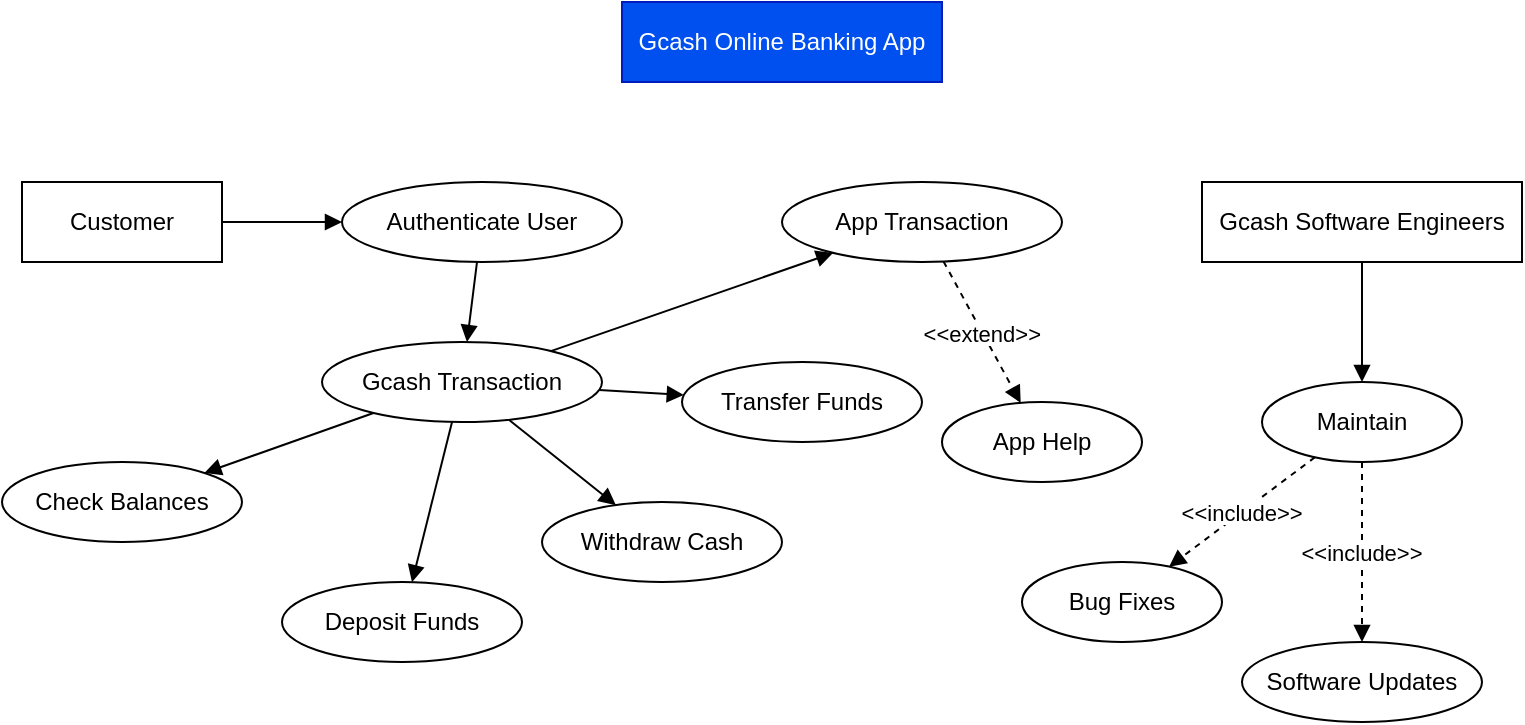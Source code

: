 <mxfile version="27.1.6">
  <diagram name="Gcash Use Case Diagram" id="9jzhFvEhGv-t-wS3Q8fd">
    <mxGraphModel dx="1106" dy="605" grid="1" gridSize="10" guides="1" tooltips="1" connect="1" arrows="1" fold="1" page="1" pageScale="1" pageWidth="850" pageHeight="1100" math="0" shadow="0">
      <root>
        <mxCell id="0" />
        <mxCell id="1" parent="0" />
        <mxCell id="osUr1x6TVg4C8QHSbOdu-1" value="Customer" style="shape=rectangle;whiteSpace=wrap;html=1;" parent="1" vertex="1">
          <mxGeometry x="30" y="110" width="100" height="40" as="geometry" />
        </mxCell>
        <mxCell id="osUr1x6TVg4C8QHSbOdu-2" value="Gcash Software Engineers" style="shape=rectangle;whiteSpace=wrap;html=1;" parent="1" vertex="1">
          <mxGeometry x="620" y="110" width="160" height="40" as="geometry" />
        </mxCell>
        <mxCell id="osUr1x6TVg4C8QHSbOdu-3" value="Authenticate User" style="ellipse;whiteSpace=wrap;html=1;" parent="1" vertex="1">
          <mxGeometry x="190" y="110" width="140" height="40" as="geometry" />
        </mxCell>
        <mxCell id="osUr1x6TVg4C8QHSbOdu-4" value="Gcash Transaction" style="ellipse;whiteSpace=wrap;html=1;" parent="1" vertex="1">
          <mxGeometry x="180" y="190" width="140" height="40" as="geometry" />
        </mxCell>
        <mxCell id="osUr1x6TVg4C8QHSbOdu-5" value="Check Balances" style="ellipse;whiteSpace=wrap;html=1;" parent="1" vertex="1">
          <mxGeometry x="20" y="250" width="120" height="40" as="geometry" />
        </mxCell>
        <mxCell id="osUr1x6TVg4C8QHSbOdu-6" value="Deposit Funds" style="ellipse;whiteSpace=wrap;html=1;" parent="1" vertex="1">
          <mxGeometry x="160" y="310" width="120" height="40" as="geometry" />
        </mxCell>
        <mxCell id="osUr1x6TVg4C8QHSbOdu-7" value="Withdraw Cash" style="ellipse;whiteSpace=wrap;html=1;" parent="1" vertex="1">
          <mxGeometry x="290" y="270" width="120" height="40" as="geometry" />
        </mxCell>
        <mxCell id="osUr1x6TVg4C8QHSbOdu-8" value="Transfer Funds" style="ellipse;whiteSpace=wrap;html=1;" parent="1" vertex="1">
          <mxGeometry x="360" y="200" width="120" height="40" as="geometry" />
        </mxCell>
        <mxCell id="osUr1x6TVg4C8QHSbOdu-9" value="App Transaction" style="ellipse;whiteSpace=wrap;html=1;" parent="1" vertex="1">
          <mxGeometry x="410" y="110" width="140" height="40" as="geometry" />
        </mxCell>
        <mxCell id="osUr1x6TVg4C8QHSbOdu-10" value="App Help" style="ellipse;whiteSpace=wrap;html=1;" parent="1" vertex="1">
          <mxGeometry x="490" y="220" width="100" height="40" as="geometry" />
        </mxCell>
        <mxCell id="osUr1x6TVg4C8QHSbOdu-11" value="Maintain" style="ellipse;whiteSpace=wrap;html=1;" parent="1" vertex="1">
          <mxGeometry x="650" y="210" width="100" height="40" as="geometry" />
        </mxCell>
        <mxCell id="osUr1x6TVg4C8QHSbOdu-12" value="Bug Fixes" style="ellipse;whiteSpace=wrap;html=1;" parent="1" vertex="1">
          <mxGeometry x="530" y="300" width="100" height="40" as="geometry" />
        </mxCell>
        <mxCell id="osUr1x6TVg4C8QHSbOdu-13" value="Software Updates" style="ellipse;whiteSpace=wrap;html=1;" parent="1" vertex="1">
          <mxGeometry x="640" y="340" width="120" height="40" as="geometry" />
        </mxCell>
        <mxCell id="osUr1x6TVg4C8QHSbOdu-14" style="endArrow=block;" parent="1" source="osUr1x6TVg4C8QHSbOdu-1" target="osUr1x6TVg4C8QHSbOdu-3" edge="1">
          <mxGeometry relative="1" as="geometry" />
        </mxCell>
        <mxCell id="osUr1x6TVg4C8QHSbOdu-15" style="endArrow=block;" parent="1" source="osUr1x6TVg4C8QHSbOdu-3" target="osUr1x6TVg4C8QHSbOdu-4" edge="1">
          <mxGeometry relative="1" as="geometry" />
        </mxCell>
        <mxCell id="osUr1x6TVg4C8QHSbOdu-16" style="endArrow=block;" parent="1" source="osUr1x6TVg4C8QHSbOdu-4" target="osUr1x6TVg4C8QHSbOdu-5" edge="1">
          <mxGeometry relative="1" as="geometry" />
        </mxCell>
        <mxCell id="osUr1x6TVg4C8QHSbOdu-17" style="endArrow=block;" parent="1" source="osUr1x6TVg4C8QHSbOdu-4" target="osUr1x6TVg4C8QHSbOdu-6" edge="1">
          <mxGeometry relative="1" as="geometry" />
        </mxCell>
        <mxCell id="osUr1x6TVg4C8QHSbOdu-18" style="endArrow=block;" parent="1" source="osUr1x6TVg4C8QHSbOdu-4" target="osUr1x6TVg4C8QHSbOdu-7" edge="1">
          <mxGeometry relative="1" as="geometry" />
        </mxCell>
        <mxCell id="osUr1x6TVg4C8QHSbOdu-19" style="endArrow=block;" parent="1" source="osUr1x6TVg4C8QHSbOdu-4" target="osUr1x6TVg4C8QHSbOdu-8" edge="1">
          <mxGeometry relative="1" as="geometry" />
        </mxCell>
        <mxCell id="osUr1x6TVg4C8QHSbOdu-20" style="endArrow=block;" parent="1" source="osUr1x6TVg4C8QHSbOdu-4" target="osUr1x6TVg4C8QHSbOdu-9" edge="1">
          <mxGeometry relative="1" as="geometry" />
        </mxCell>
        <mxCell id="osUr1x6TVg4C8QHSbOdu-21" value="&lt;&lt;extend&gt;&gt;" style="endArrow=block;dashed=1;" parent="1" source="osUr1x6TVg4C8QHSbOdu-9" target="osUr1x6TVg4C8QHSbOdu-10" edge="1">
          <mxGeometry relative="1" as="geometry" />
        </mxCell>
        <mxCell id="osUr1x6TVg4C8QHSbOdu-22" style="endArrow=block;" parent="1" source="osUr1x6TVg4C8QHSbOdu-2" target="osUr1x6TVg4C8QHSbOdu-11" edge="1">
          <mxGeometry relative="1" as="geometry" />
        </mxCell>
        <mxCell id="osUr1x6TVg4C8QHSbOdu-23" value="&lt;&lt;include&gt;&gt;" style="endArrow=block;dashed=1;" parent="1" source="osUr1x6TVg4C8QHSbOdu-11" target="osUr1x6TVg4C8QHSbOdu-12" edge="1">
          <mxGeometry relative="1" as="geometry" />
        </mxCell>
        <mxCell id="osUr1x6TVg4C8QHSbOdu-24" value="&lt;&lt;include&gt;&gt;" style="endArrow=block;dashed=1;" parent="1" source="osUr1x6TVg4C8QHSbOdu-11" target="osUr1x6TVg4C8QHSbOdu-13" edge="1">
          <mxGeometry relative="1" as="geometry" />
        </mxCell>
        <mxCell id="osUr1x6TVg4C8QHSbOdu-25" value="Gcash Online Banking App" style="shape=rectangle;whiteSpace=wrap;html=1;fillColor=light-dark(#0050ef, #00ecf0);fontColor=#ffffff;strokeColor=#001DBC;" parent="1" vertex="1">
          <mxGeometry x="330" y="20" width="160" height="40" as="geometry" />
        </mxCell>
      </root>
    </mxGraphModel>
  </diagram>
</mxfile>
